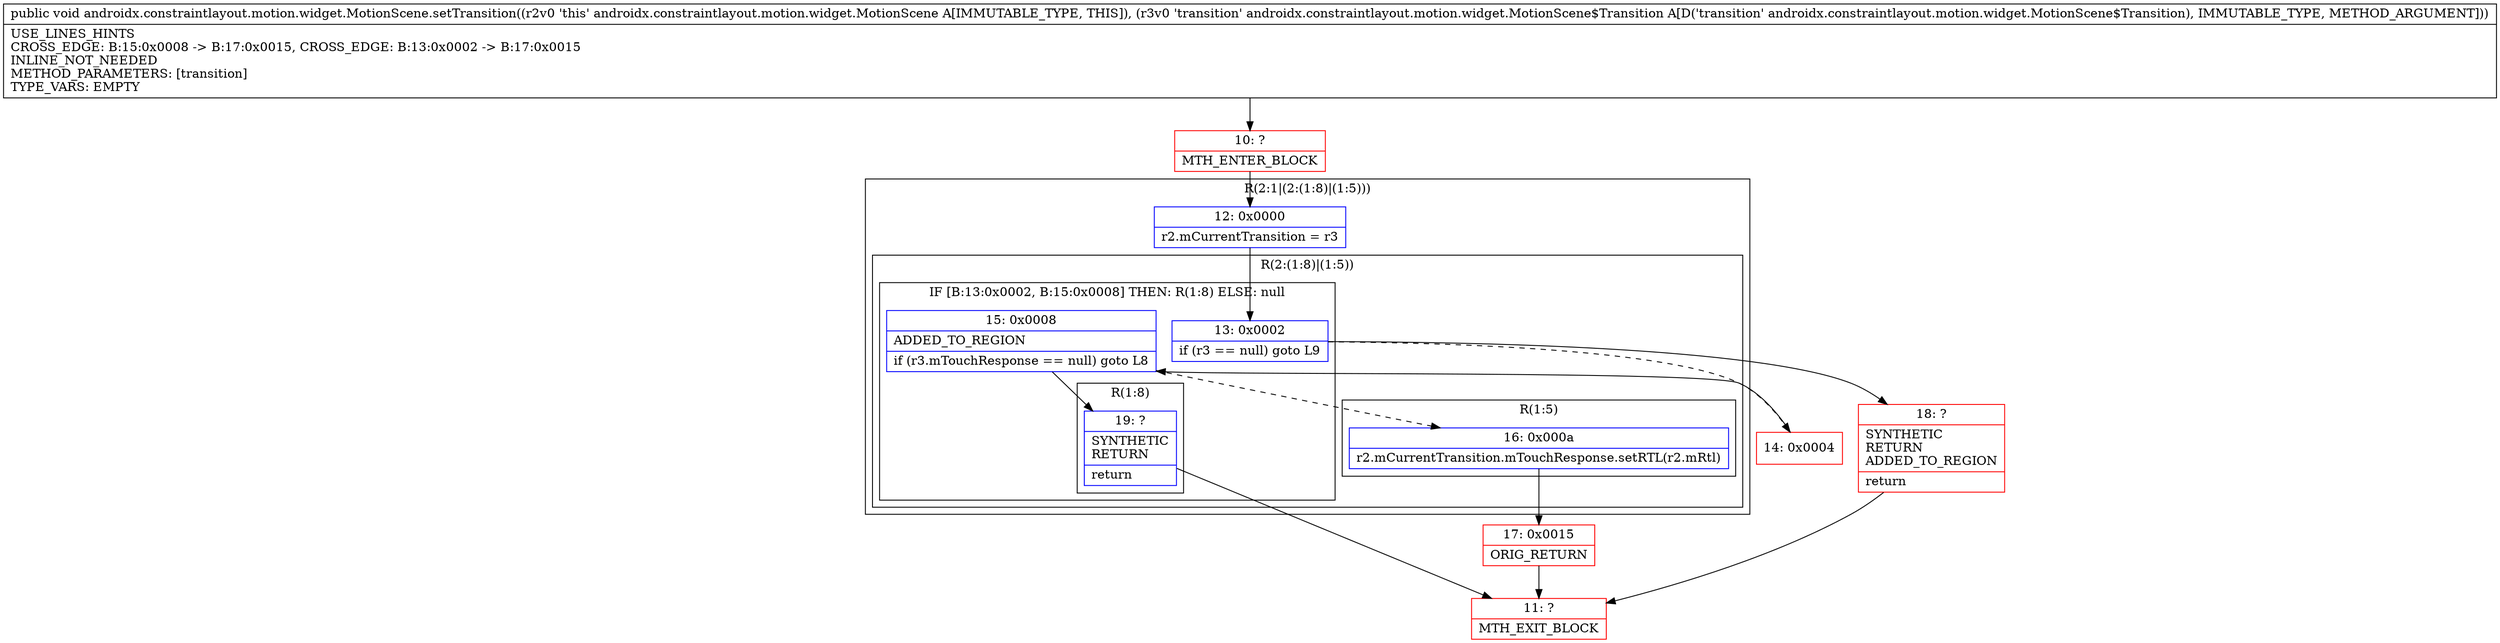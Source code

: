 digraph "CFG forandroidx.constraintlayout.motion.widget.MotionScene.setTransition(Landroidx\/constraintlayout\/motion\/widget\/MotionScene$Transition;)V" {
subgraph cluster_Region_1301530448 {
label = "R(2:1|(2:(1:8)|(1:5)))";
node [shape=record,color=blue];
Node_12 [shape=record,label="{12\:\ 0x0000|r2.mCurrentTransition = r3\l}"];
subgraph cluster_Region_2063036478 {
label = "R(2:(1:8)|(1:5))";
node [shape=record,color=blue];
subgraph cluster_IfRegion_195244574 {
label = "IF [B:13:0x0002, B:15:0x0008] THEN: R(1:8) ELSE: null";
node [shape=record,color=blue];
Node_13 [shape=record,label="{13\:\ 0x0002|if (r3 == null) goto L9\l}"];
Node_15 [shape=record,label="{15\:\ 0x0008|ADDED_TO_REGION\l|if (r3.mTouchResponse == null) goto L8\l}"];
subgraph cluster_Region_1463295794 {
label = "R(1:8)";
node [shape=record,color=blue];
Node_19 [shape=record,label="{19\:\ ?|SYNTHETIC\lRETURN\l|return\l}"];
}
}
subgraph cluster_Region_79887298 {
label = "R(1:5)";
node [shape=record,color=blue];
Node_16 [shape=record,label="{16\:\ 0x000a|r2.mCurrentTransition.mTouchResponse.setRTL(r2.mRtl)\l}"];
}
}
}
Node_10 [shape=record,color=red,label="{10\:\ ?|MTH_ENTER_BLOCK\l}"];
Node_14 [shape=record,color=red,label="{14\:\ 0x0004}"];
Node_17 [shape=record,color=red,label="{17\:\ 0x0015|ORIG_RETURN\l}"];
Node_11 [shape=record,color=red,label="{11\:\ ?|MTH_EXIT_BLOCK\l}"];
Node_18 [shape=record,color=red,label="{18\:\ ?|SYNTHETIC\lRETURN\lADDED_TO_REGION\l|return\l}"];
MethodNode[shape=record,label="{public void androidx.constraintlayout.motion.widget.MotionScene.setTransition((r2v0 'this' androidx.constraintlayout.motion.widget.MotionScene A[IMMUTABLE_TYPE, THIS]), (r3v0 'transition' androidx.constraintlayout.motion.widget.MotionScene$Transition A[D('transition' androidx.constraintlayout.motion.widget.MotionScene$Transition), IMMUTABLE_TYPE, METHOD_ARGUMENT]))  | USE_LINES_HINTS\lCROSS_EDGE: B:15:0x0008 \-\> B:17:0x0015, CROSS_EDGE: B:13:0x0002 \-\> B:17:0x0015\lINLINE_NOT_NEEDED\lMETHOD_PARAMETERS: [transition]\lTYPE_VARS: EMPTY\l}"];
MethodNode -> Node_10;Node_12 -> Node_13;
Node_13 -> Node_14[style=dashed];
Node_13 -> Node_18;
Node_15 -> Node_16[style=dashed];
Node_15 -> Node_19;
Node_19 -> Node_11;
Node_16 -> Node_17;
Node_10 -> Node_12;
Node_14 -> Node_15;
Node_17 -> Node_11;
Node_18 -> Node_11;
}

